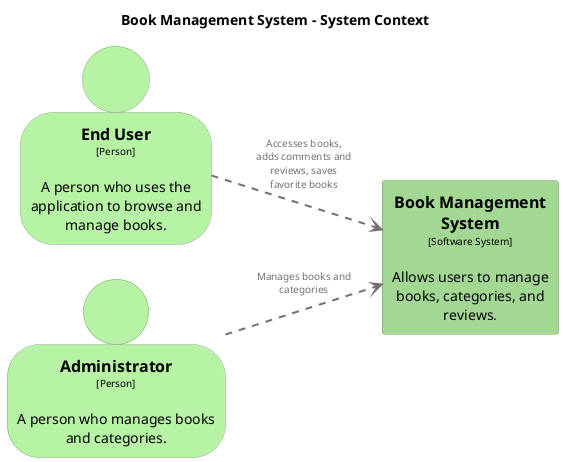 @startuml
set separator none
title Book Management System - System Context

left to right direction

skinparam {
  arrowFontSize 10
  defaultTextAlignment center
  wrapWidth 200
  maxMessageSize 100
}

hide stereotype

skinparam person<<Administrator>> {
  BackgroundColor #b6f3a4
  FontColor #000000
  BorderColor #7faa72
  shadowing false
}
skinparam rectangle<<BookManagementSystem>> {
  BackgroundColor #a3d794
  FontColor #000000
  BorderColor #729667
  shadowing false
}
skinparam person<<EndUser>> {
  BackgroundColor #b6f3a4
  FontColor #000000
  BorderColor #7faa72
  shadowing false
}

person "==End User\n<size:10>[Person]</size>\n\nA person who uses the application to browse and manage books." <<EndUser>> as EndUser
person "==Administrator\n<size:10>[Person]</size>\n\nA person who manages books and categories." <<Administrator>> as Administrator
rectangle "==Book Management System\n<size:10>[Software System]</size>\n\nAllows users to manage books, categories, and reviews." <<BookManagementSystem>> as BookManagementSystem

EndUser .[#707070,thickness=2].> BookManagementSystem : "<color:#707070>Accesses books, adds comments and reviews, saves favorite books"
Administrator .[#707070,thickness=2].> BookManagementSystem : "<color:#707070>Manages books and categories"
@enduml